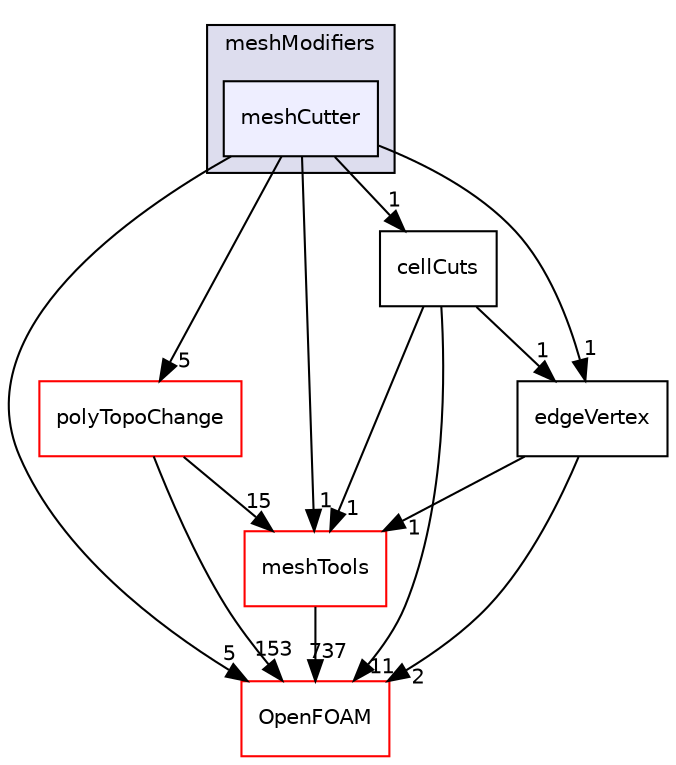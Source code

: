 digraph "src/dynamicMesh/meshCut/meshModifiers/meshCutter" {
  bgcolor=transparent;
  compound=true
  node [ fontsize="10", fontname="Helvetica"];
  edge [ labelfontsize="10", labelfontname="Helvetica"];
  subgraph clusterdir_28c6b72d780d2d853657566258f1fb88 {
    graph [ bgcolor="#ddddee", pencolor="black", label="meshModifiers" fontname="Helvetica", fontsize="10", URL="dir_28c6b72d780d2d853657566258f1fb88.html"]
  dir_2ee666574faba9185f4fb850afecea98 [shape=box, label="meshCutter", style="filled", fillcolor="#eeeeff", pencolor="black", URL="dir_2ee666574faba9185f4fb850afecea98.html"];
  }
  dir_ae30ad0bef50cf391b24c614251bb9fd [shape=box label="meshTools" color="red" URL="dir_ae30ad0bef50cf391b24c614251bb9fd.html"];
  dir_1dcc9f8d039401a5088c21c8f851d182 [shape=box label="polyTopoChange" color="red" URL="dir_1dcc9f8d039401a5088c21c8f851d182.html"];
  dir_2184631b10728395c280b9d834649092 [shape=box label="cellCuts" URL="dir_2184631b10728395c280b9d834649092.html"];
  dir_bf6b8f75389c5096510d5e68423b9ccd [shape=box label="edgeVertex" URL="dir_bf6b8f75389c5096510d5e68423b9ccd.html"];
  dir_c5473ff19b20e6ec4dfe5c310b3778a8 [shape=box label="OpenFOAM" color="red" URL="dir_c5473ff19b20e6ec4dfe5c310b3778a8.html"];
  dir_ae30ad0bef50cf391b24c614251bb9fd->dir_c5473ff19b20e6ec4dfe5c310b3778a8 [headlabel="737", labeldistance=1.5 headhref="dir_001751_001897.html"];
  dir_1dcc9f8d039401a5088c21c8f851d182->dir_ae30ad0bef50cf391b24c614251bb9fd [headlabel="15", labeldistance=1.5 headhref="dir_000845_001751.html"];
  dir_1dcc9f8d039401a5088c21c8f851d182->dir_c5473ff19b20e6ec4dfe5c310b3778a8 [headlabel="153", labeldistance=1.5 headhref="dir_000845_001897.html"];
  dir_2184631b10728395c280b9d834649092->dir_ae30ad0bef50cf391b24c614251bb9fd [headlabel="1", labeldistance=1.5 headhref="dir_000815_001751.html"];
  dir_2184631b10728395c280b9d834649092->dir_bf6b8f75389c5096510d5e68423b9ccd [headlabel="1", labeldistance=1.5 headhref="dir_000815_000819.html"];
  dir_2184631b10728395c280b9d834649092->dir_c5473ff19b20e6ec4dfe5c310b3778a8 [headlabel="11", labeldistance=1.5 headhref="dir_000815_001897.html"];
  dir_bf6b8f75389c5096510d5e68423b9ccd->dir_ae30ad0bef50cf391b24c614251bb9fd [headlabel="1", labeldistance=1.5 headhref="dir_000819_001751.html"];
  dir_bf6b8f75389c5096510d5e68423b9ccd->dir_c5473ff19b20e6ec4dfe5c310b3778a8 [headlabel="2", labeldistance=1.5 headhref="dir_000819_001897.html"];
  dir_2ee666574faba9185f4fb850afecea98->dir_ae30ad0bef50cf391b24c614251bb9fd [headlabel="1", labeldistance=1.5 headhref="dir_000823_001751.html"];
  dir_2ee666574faba9185f4fb850afecea98->dir_1dcc9f8d039401a5088c21c8f851d182 [headlabel="5", labeldistance=1.5 headhref="dir_000823_000845.html"];
  dir_2ee666574faba9185f4fb850afecea98->dir_2184631b10728395c280b9d834649092 [headlabel="1", labeldistance=1.5 headhref="dir_000823_000815.html"];
  dir_2ee666574faba9185f4fb850afecea98->dir_bf6b8f75389c5096510d5e68423b9ccd [headlabel="1", labeldistance=1.5 headhref="dir_000823_000819.html"];
  dir_2ee666574faba9185f4fb850afecea98->dir_c5473ff19b20e6ec4dfe5c310b3778a8 [headlabel="5", labeldistance=1.5 headhref="dir_000823_001897.html"];
}
